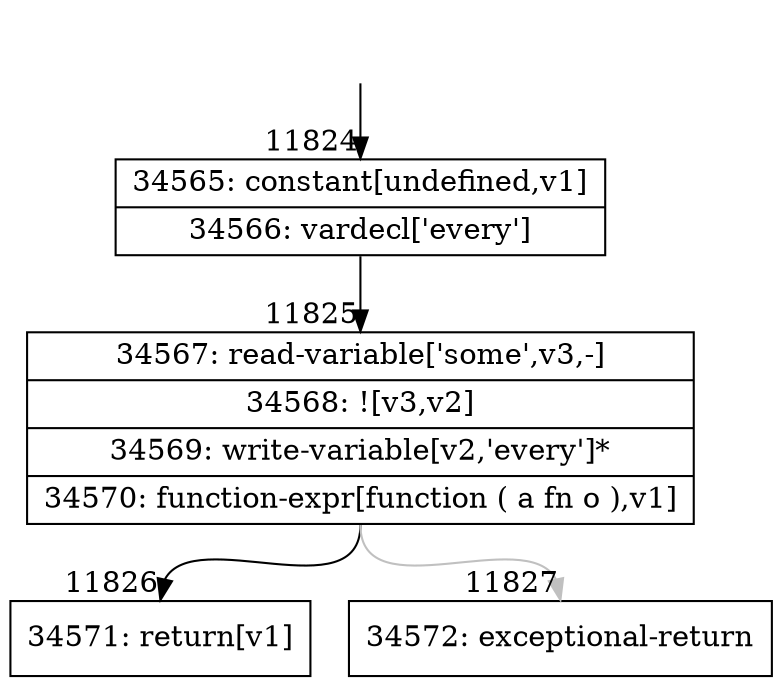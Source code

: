 digraph {
rankdir="TD"
BB_entry876[shape=none,label=""];
BB_entry876 -> BB11824 [tailport=s, headport=n, headlabel="    11824"]
BB11824 [shape=record label="{34565: constant[undefined,v1]|34566: vardecl['every']}" ] 
BB11824 -> BB11825 [tailport=s, headport=n, headlabel="      11825"]
BB11825 [shape=record label="{34567: read-variable['some',v3,-]|34568: ![v3,v2]|34569: write-variable[v2,'every']*|34570: function-expr[function ( a fn o ),v1]}" ] 
BB11825 -> BB11826 [tailport=s, headport=n, headlabel="      11826"]
BB11825 -> BB11827 [tailport=s, headport=n, color=gray, headlabel="      11827"]
BB11826 [shape=record label="{34571: return[v1]}" ] 
BB11827 [shape=record label="{34572: exceptional-return}" ] 
//#$~ 16404
}
